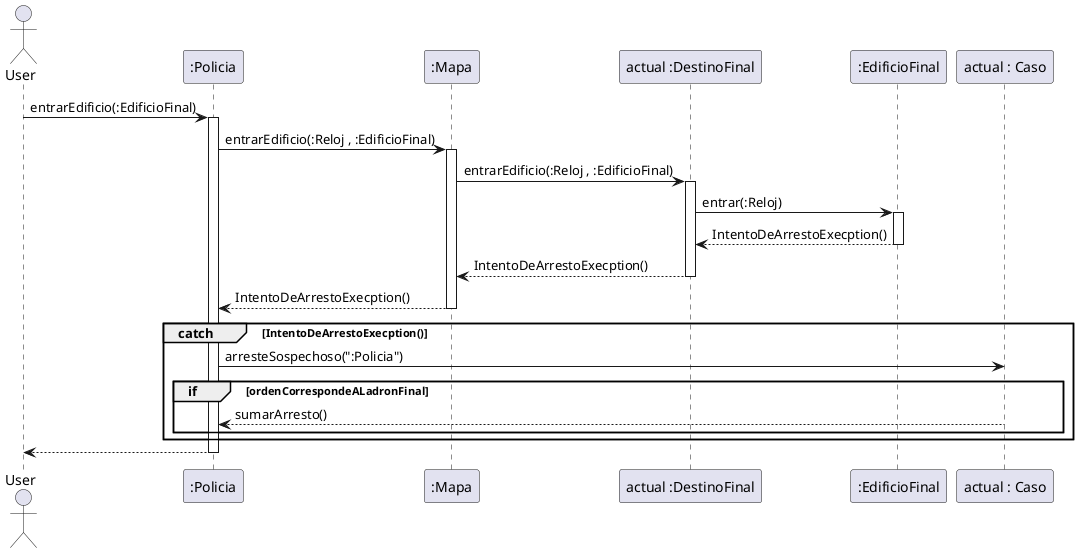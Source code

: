@startuml

Actor User

User -> ":Policia" : entrarEdificio(:EdificioFinal)
Activate ":Policia"

":Policia" -> ":Mapa" : entrarEdificio(:Reloj , :EdificioFinal)
activate ":Mapa"

":Mapa" -> "actual :DestinoFinal" : entrarEdificio(:Reloj , :EdificioFinal)
activate "actual :DestinoFinal"

"actual :DestinoFinal" -> ":EdificioFinal" : entrar(:Reloj)
activate ":EdificioFinal"

":EdificioFinal" --> "actual :DestinoFinal" : IntentoDeArrestoExecption()
deactivate ":EdificioFinal"

"actual :DestinoFinal" --> ":Mapa" : IntentoDeArrestoExecption()
deactivate "actual :DestinoFinal"

":Mapa" --> ":Policia" : IntentoDeArrestoExecption()
deactivate ":Mapa"

group catch [IntentoDeArrestoExecption()]

    ":Policia" -> "actual : Caso" : arresteSospechoso(":Policia")

    group if [ordenCorrespondeALadronFinal]

        "actual : Caso" --> ":Policia" : sumarArresto()

    end

end

":Policia" --> User
deactivate ":Policia"

@enduml